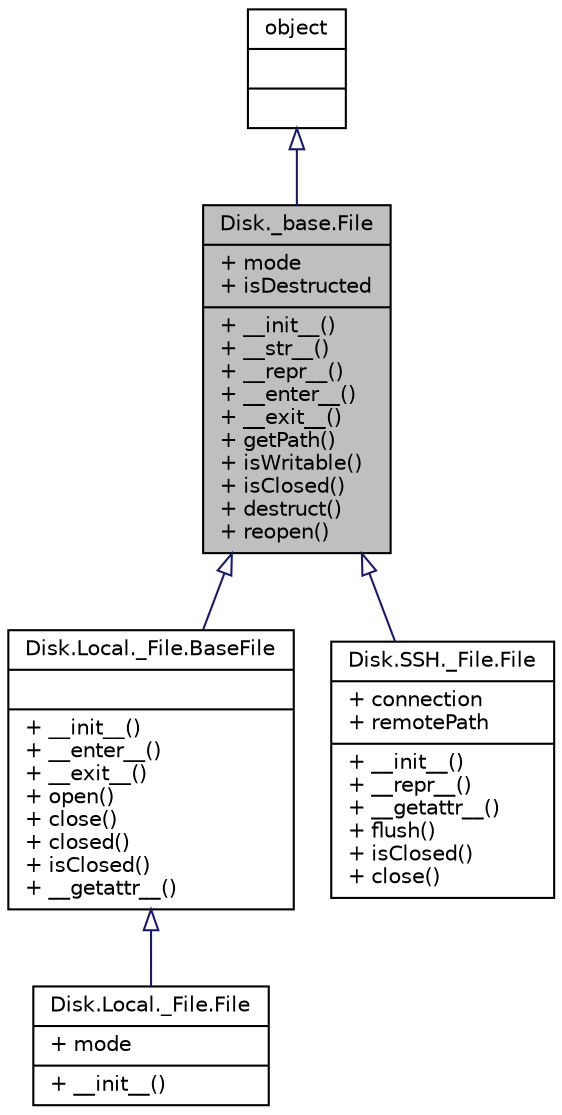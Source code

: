 digraph "Disk._base.File"
{
 // INTERACTIVE_SVG=YES
  bgcolor="transparent";
  edge [fontname="Helvetica",fontsize="10",labelfontname="Helvetica",labelfontsize="10"];
  node [fontname="Helvetica",fontsize="10",shape=record];
  Node1 [label="{Disk._base.File\n|+ mode\l+ isDestructed\l|+ __init__()\l+ __str__()\l+ __repr__()\l+ __enter__()\l+ __exit__()\l+ getPath()\l+ isWritable()\l+ isClosed()\l+ destruct()\l+ reopen()\l}",height=0.2,width=0.4,color="black", fillcolor="grey75", style="filled" fontcolor="black"];
  Node2 -> Node1 [dir="back",color="midnightblue",fontsize="10",style="solid",arrowtail="onormal",fontname="Helvetica"];
  Node2 [label="{object\n||}",height=0.2,width=0.4,color="black",URL="$classobject.html"];
  Node1 -> Node3 [dir="back",color="midnightblue",fontsize="10",style="solid",arrowtail="onormal",fontname="Helvetica"];
  Node3 [label="{Disk.Local._File.BaseFile\n||+ __init__()\l+ __enter__()\l+ __exit__()\l+ open()\l+ close()\l+ closed()\l+ isClosed()\l+ __getattr__()\l}",height=0.2,width=0.4,color="black",URL="$class_disk_1_1_local_1_1___file_1_1_base_file.html",tooltip="Abstract concept of a file object."];
  Node3 -> Node4 [dir="back",color="midnightblue",fontsize="10",style="solid",arrowtail="onormal",fontname="Helvetica"];
  Node4 [label="{Disk.Local._File.File\n|+ mode\l|+ __init__()\l}",height=0.2,width=0.4,color="black",URL="$class_disk_1_1_local_1_1___file_1_1_file.html",tooltip="Implementation of BaseFile using a FilePath instance to store the path."];
  Node1 -> Node5 [dir="back",color="midnightblue",fontsize="10",style="solid",arrowtail="onormal",fontname="Helvetica"];
  Node5 [label="{Disk.SSH._File.File\n|+ connection\l+ remotePath\l|+ __init__()\l+ __repr__()\l+ __getattr__()\l+ flush()\l+ isClosed()\l+ close()\l}",height=0.2,width=0.4,color="black",URL="$class_disk_1_1_s_s_h_1_1___file_1_1_file.html",tooltip="Represents a file on a remote machine."];
}
